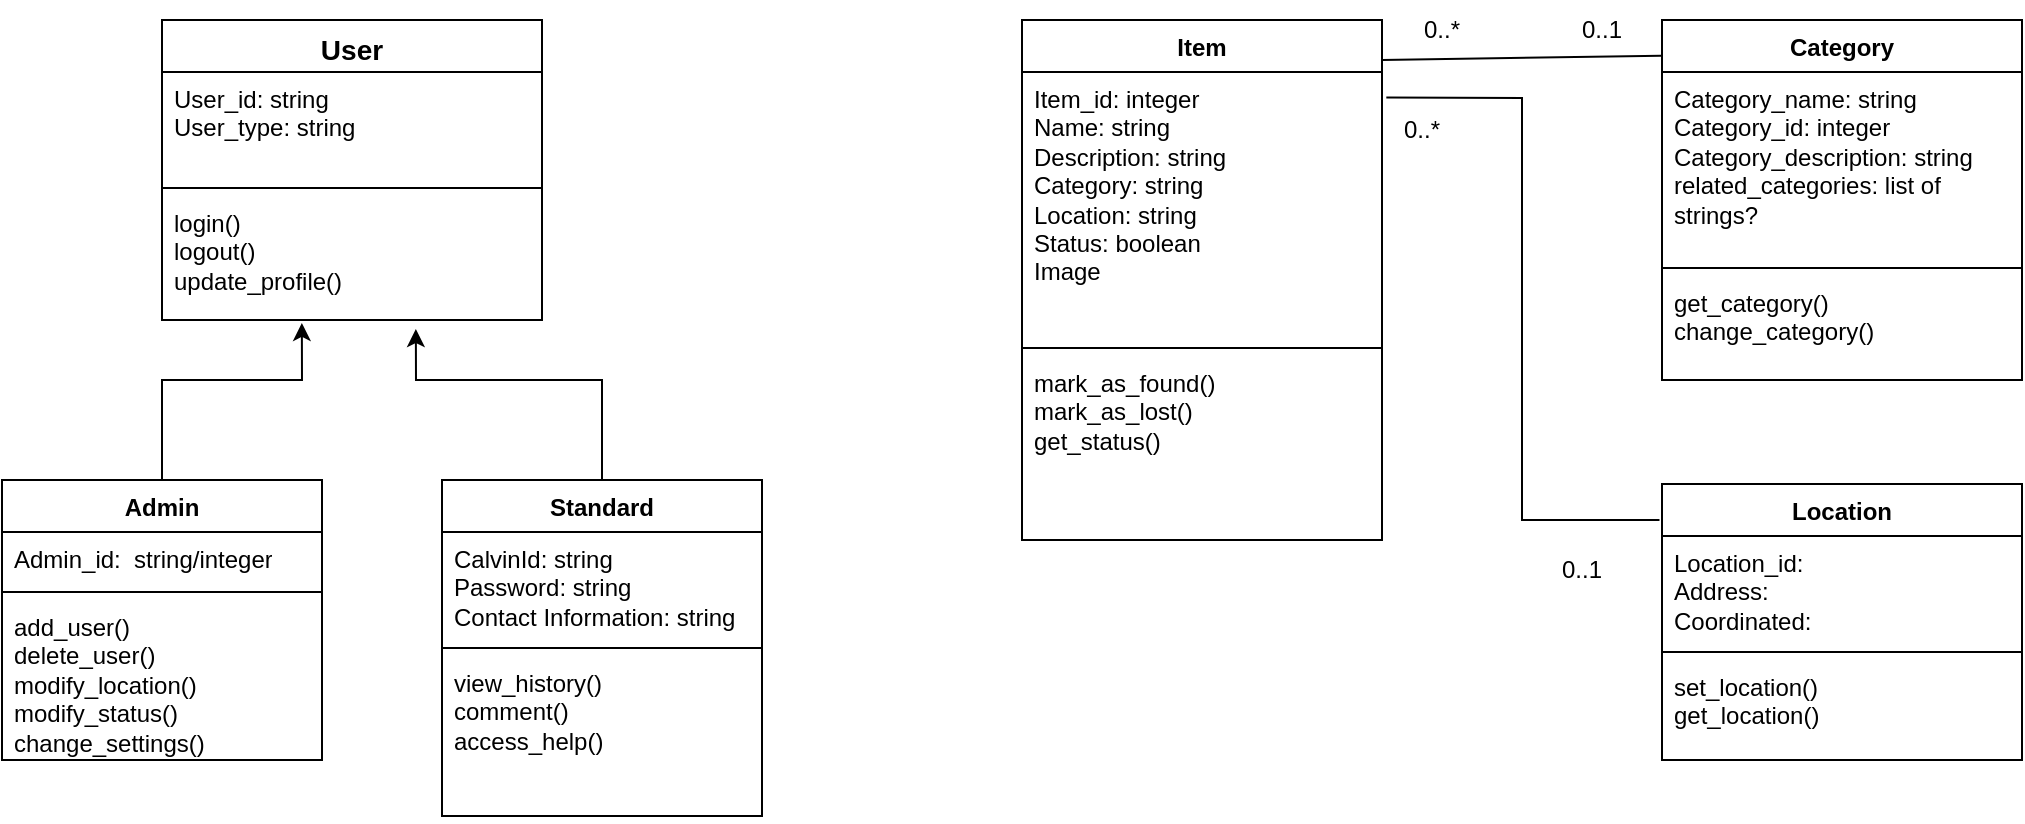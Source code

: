 <mxfile version="22.0.0" type="device">
  <diagram name="Page-1" id="3cGBwHPxNFgwYTmlh84q">
    <mxGraphModel dx="880" dy="515" grid="1" gridSize="10" guides="1" tooltips="1" connect="1" arrows="1" fold="1" page="1" pageScale="1" pageWidth="1200" pageHeight="1920" math="0" shadow="0">
      <root>
        <mxCell id="0" />
        <mxCell id="1" parent="0" />
        <mxCell id="3lcx6lFP8K0kZvhnZOuL-4" value="&lt;font style=&quot;font-size: 14px;&quot;&gt;User&lt;/font&gt;" style="swimlane;fontStyle=1;align=center;verticalAlign=top;childLayout=stackLayout;horizontal=1;startSize=26;horizontalStack=0;resizeParent=1;resizeParentMax=0;resizeLast=0;collapsible=1;marginBottom=0;whiteSpace=wrap;html=1;" parent="1" vertex="1">
          <mxGeometry x="110" y="150" width="190" height="150" as="geometry" />
        </mxCell>
        <mxCell id="3lcx6lFP8K0kZvhnZOuL-5" value="User_id: string&lt;br&gt;User_type: string&lt;br&gt;" style="text;strokeColor=none;fillColor=none;align=left;verticalAlign=top;spacingLeft=4;spacingRight=4;overflow=hidden;rotatable=0;points=[[0,0.5],[1,0.5]];portConstraint=eastwest;whiteSpace=wrap;html=1;" parent="3lcx6lFP8K0kZvhnZOuL-4" vertex="1">
          <mxGeometry y="26" width="190" height="54" as="geometry" />
        </mxCell>
        <mxCell id="3lcx6lFP8K0kZvhnZOuL-6" value="" style="line;strokeWidth=1;fillColor=none;align=left;verticalAlign=middle;spacingTop=-1;spacingLeft=3;spacingRight=3;rotatable=0;labelPosition=right;points=[];portConstraint=eastwest;strokeColor=inherit;" parent="3lcx6lFP8K0kZvhnZOuL-4" vertex="1">
          <mxGeometry y="80" width="190" height="8" as="geometry" />
        </mxCell>
        <mxCell id="3lcx6lFP8K0kZvhnZOuL-7" value="login()&lt;br&gt;logout()&lt;br&gt;update_profile()" style="text;strokeColor=none;fillColor=none;align=left;verticalAlign=top;spacingLeft=4;spacingRight=4;overflow=hidden;rotatable=0;points=[[0,0.5],[1,0.5]];portConstraint=eastwest;whiteSpace=wrap;html=1;" parent="3lcx6lFP8K0kZvhnZOuL-4" vertex="1">
          <mxGeometry y="88" width="190" height="62" as="geometry" />
        </mxCell>
        <mxCell id="3lcx6lFP8K0kZvhnZOuL-8" value="Item" style="swimlane;fontStyle=1;align=center;verticalAlign=top;childLayout=stackLayout;horizontal=1;startSize=26;horizontalStack=0;resizeParent=1;resizeParentMax=0;resizeLast=0;collapsible=1;marginBottom=0;whiteSpace=wrap;html=1;" parent="1" vertex="1">
          <mxGeometry x="540" y="150" width="180" height="260" as="geometry" />
        </mxCell>
        <mxCell id="3lcx6lFP8K0kZvhnZOuL-9" value="Item_id: integer&lt;br&gt;Name: string&lt;br&gt;Description: string&lt;br&gt;Category: string&lt;br&gt;Location: string&lt;br&gt;Status: boolean&lt;br&gt;Image" style="text;strokeColor=none;fillColor=none;align=left;verticalAlign=top;spacingLeft=4;spacingRight=4;overflow=hidden;rotatable=0;points=[[0,0.5],[1,0.5]];portConstraint=eastwest;whiteSpace=wrap;html=1;" parent="3lcx6lFP8K0kZvhnZOuL-8" vertex="1">
          <mxGeometry y="26" width="180" height="134" as="geometry" />
        </mxCell>
        <mxCell id="3lcx6lFP8K0kZvhnZOuL-10" value="" style="line;strokeWidth=1;fillColor=none;align=left;verticalAlign=middle;spacingTop=-1;spacingLeft=3;spacingRight=3;rotatable=0;labelPosition=right;points=[];portConstraint=eastwest;strokeColor=inherit;" parent="3lcx6lFP8K0kZvhnZOuL-8" vertex="1">
          <mxGeometry y="160" width="180" height="8" as="geometry" />
        </mxCell>
        <mxCell id="3lcx6lFP8K0kZvhnZOuL-11" value="mark_as_found()&lt;br&gt;mark_as_lost()&lt;br&gt;get_status()" style="text;strokeColor=none;fillColor=none;align=left;verticalAlign=top;spacingLeft=4;spacingRight=4;overflow=hidden;rotatable=0;points=[[0,0.5],[1,0.5]];portConstraint=eastwest;whiteSpace=wrap;html=1;" parent="3lcx6lFP8K0kZvhnZOuL-8" vertex="1">
          <mxGeometry y="168" width="180" height="92" as="geometry" />
        </mxCell>
        <mxCell id="3lcx6lFP8K0kZvhnZOuL-17" value="Admin" style="swimlane;fontStyle=1;align=center;verticalAlign=top;childLayout=stackLayout;horizontal=1;startSize=26;horizontalStack=0;resizeParent=1;resizeParentMax=0;resizeLast=0;collapsible=1;marginBottom=0;whiteSpace=wrap;html=1;" parent="1" vertex="1">
          <mxGeometry x="30" y="380" width="160" height="140" as="geometry" />
        </mxCell>
        <mxCell id="3lcx6lFP8K0kZvhnZOuL-18" value="Admin_id:&amp;nbsp; string/integer" style="text;strokeColor=none;fillColor=none;align=left;verticalAlign=top;spacingLeft=4;spacingRight=4;overflow=hidden;rotatable=0;points=[[0,0.5],[1,0.5]];portConstraint=eastwest;whiteSpace=wrap;html=1;" parent="3lcx6lFP8K0kZvhnZOuL-17" vertex="1">
          <mxGeometry y="26" width="160" height="26" as="geometry" />
        </mxCell>
        <mxCell id="3lcx6lFP8K0kZvhnZOuL-19" value="" style="line;strokeWidth=1;fillColor=none;align=left;verticalAlign=middle;spacingTop=-1;spacingLeft=3;spacingRight=3;rotatable=0;labelPosition=right;points=[];portConstraint=eastwest;strokeColor=inherit;" parent="3lcx6lFP8K0kZvhnZOuL-17" vertex="1">
          <mxGeometry y="52" width="160" height="8" as="geometry" />
        </mxCell>
        <mxCell id="3lcx6lFP8K0kZvhnZOuL-20" value="add_user()&lt;br&gt;delete_user()&lt;br&gt;modify_location()&lt;br&gt;modify_status()&lt;br&gt;change_settings()&lt;br&gt;" style="text;strokeColor=none;fillColor=none;align=left;verticalAlign=top;spacingLeft=4;spacingRight=4;overflow=hidden;rotatable=0;points=[[0,0.5],[1,0.5]];portConstraint=eastwest;whiteSpace=wrap;html=1;" parent="3lcx6lFP8K0kZvhnZOuL-17" vertex="1">
          <mxGeometry y="60" width="160" height="80" as="geometry" />
        </mxCell>
        <mxCell id="3lcx6lFP8K0kZvhnZOuL-21" value="Standard" style="swimlane;fontStyle=1;align=center;verticalAlign=top;childLayout=stackLayout;horizontal=1;startSize=26;horizontalStack=0;resizeParent=1;resizeParentMax=0;resizeLast=0;collapsible=1;marginBottom=0;whiteSpace=wrap;html=1;" parent="1" vertex="1">
          <mxGeometry x="250" y="380" width="160" height="168" as="geometry" />
        </mxCell>
        <mxCell id="3lcx6lFP8K0kZvhnZOuL-22" value="CalvinId: string&lt;br style=&quot;border-color: var(--border-color);&quot;&gt;Password: string&lt;br style=&quot;border-color: var(--border-color);&quot;&gt;Contact Information: string" style="text;strokeColor=none;fillColor=none;align=left;verticalAlign=top;spacingLeft=4;spacingRight=4;overflow=hidden;rotatable=0;points=[[0,0.5],[1,0.5]];portConstraint=eastwest;whiteSpace=wrap;html=1;" parent="3lcx6lFP8K0kZvhnZOuL-21" vertex="1">
          <mxGeometry y="26" width="160" height="54" as="geometry" />
        </mxCell>
        <mxCell id="3lcx6lFP8K0kZvhnZOuL-23" value="" style="line;strokeWidth=1;fillColor=none;align=left;verticalAlign=middle;spacingTop=-1;spacingLeft=3;spacingRight=3;rotatable=0;labelPosition=right;points=[];portConstraint=eastwest;strokeColor=inherit;" parent="3lcx6lFP8K0kZvhnZOuL-21" vertex="1">
          <mxGeometry y="80" width="160" height="8" as="geometry" />
        </mxCell>
        <mxCell id="3lcx6lFP8K0kZvhnZOuL-24" value="view_history()&lt;br&gt;comment()&lt;br&gt;access_help()" style="text;strokeColor=none;fillColor=none;align=left;verticalAlign=top;spacingLeft=4;spacingRight=4;overflow=hidden;rotatable=0;points=[[0,0.5],[1,0.5]];portConstraint=eastwest;whiteSpace=wrap;html=1;" parent="3lcx6lFP8K0kZvhnZOuL-21" vertex="1">
          <mxGeometry y="88" width="160" height="80" as="geometry" />
        </mxCell>
        <mxCell id="3lcx6lFP8K0kZvhnZOuL-27" value="" style="endArrow=classic;html=1;rounded=0;entryX=0.368;entryY=1.024;entryDx=0;entryDy=0;entryPerimeter=0;" parent="1" target="3lcx6lFP8K0kZvhnZOuL-7" edge="1">
          <mxGeometry width="50" height="50" relative="1" as="geometry">
            <mxPoint x="110" y="380" as="sourcePoint" />
            <mxPoint x="160" y="330" as="targetPoint" />
            <Array as="points">
              <mxPoint x="110" y="330" />
              <mxPoint x="180" y="330" />
            </Array>
          </mxGeometry>
        </mxCell>
        <mxCell id="3lcx6lFP8K0kZvhnZOuL-28" value="" style="endArrow=classic;html=1;rounded=0;entryX=0.668;entryY=1.073;entryDx=0;entryDy=0;entryPerimeter=0;" parent="1" target="3lcx6lFP8K0kZvhnZOuL-7" edge="1">
          <mxGeometry width="50" height="50" relative="1" as="geometry">
            <mxPoint x="330" y="380" as="sourcePoint" />
            <mxPoint x="380" y="330" as="targetPoint" />
            <Array as="points">
              <mxPoint x="330" y="330" />
              <mxPoint x="237" y="330" />
            </Array>
          </mxGeometry>
        </mxCell>
        <mxCell id="3lcx6lFP8K0kZvhnZOuL-29" value="Category" style="swimlane;fontStyle=1;align=center;verticalAlign=top;childLayout=stackLayout;horizontal=1;startSize=26;horizontalStack=0;resizeParent=1;resizeParentMax=0;resizeLast=0;collapsible=1;marginBottom=0;whiteSpace=wrap;html=1;" parent="1" vertex="1">
          <mxGeometry x="860" y="150" width="180" height="180" as="geometry" />
        </mxCell>
        <mxCell id="3lcx6lFP8K0kZvhnZOuL-30" value="Category_name: string&lt;br&gt;Category_id: integer&lt;br&gt;Category_description: string&lt;br&gt;related_categories: list of strings?" style="text;strokeColor=none;fillColor=none;align=left;verticalAlign=top;spacingLeft=4;spacingRight=4;overflow=hidden;rotatable=0;points=[[0,0.5],[1,0.5]];portConstraint=eastwest;whiteSpace=wrap;html=1;" parent="3lcx6lFP8K0kZvhnZOuL-29" vertex="1">
          <mxGeometry y="26" width="180" height="94" as="geometry" />
        </mxCell>
        <mxCell id="3lcx6lFP8K0kZvhnZOuL-31" value="" style="line;strokeWidth=1;fillColor=none;align=left;verticalAlign=middle;spacingTop=-1;spacingLeft=3;spacingRight=3;rotatable=0;labelPosition=right;points=[];portConstraint=eastwest;strokeColor=inherit;" parent="3lcx6lFP8K0kZvhnZOuL-29" vertex="1">
          <mxGeometry y="120" width="180" height="8" as="geometry" />
        </mxCell>
        <mxCell id="3lcx6lFP8K0kZvhnZOuL-32" value="get_category()&lt;br&gt;change_category()" style="text;strokeColor=none;fillColor=none;align=left;verticalAlign=top;spacingLeft=4;spacingRight=4;overflow=hidden;rotatable=0;points=[[0,0.5],[1,0.5]];portConstraint=eastwest;whiteSpace=wrap;html=1;" parent="3lcx6lFP8K0kZvhnZOuL-29" vertex="1">
          <mxGeometry y="128" width="180" height="52" as="geometry" />
        </mxCell>
        <mxCell id="3lcx6lFP8K0kZvhnZOuL-37" value="Location" style="swimlane;fontStyle=1;align=center;verticalAlign=top;childLayout=stackLayout;horizontal=1;startSize=26;horizontalStack=0;resizeParent=1;resizeParentMax=0;resizeLast=0;collapsible=1;marginBottom=0;whiteSpace=wrap;html=1;" parent="1" vertex="1">
          <mxGeometry x="860" y="382" width="180" height="138" as="geometry" />
        </mxCell>
        <mxCell id="3lcx6lFP8K0kZvhnZOuL-38" value="Location_id:&amp;nbsp;&lt;br style=&quot;border-color: var(--border-color);&quot;&gt;Address:&lt;br style=&quot;border-color: var(--border-color);&quot;&gt;Coordinated:" style="text;strokeColor=none;fillColor=none;align=left;verticalAlign=top;spacingLeft=4;spacingRight=4;overflow=hidden;rotatable=0;points=[[0,0.5],[1,0.5]];portConstraint=eastwest;whiteSpace=wrap;html=1;" parent="3lcx6lFP8K0kZvhnZOuL-37" vertex="1">
          <mxGeometry y="26" width="180" height="54" as="geometry" />
        </mxCell>
        <mxCell id="3lcx6lFP8K0kZvhnZOuL-39" value="" style="line;strokeWidth=1;fillColor=none;align=left;verticalAlign=middle;spacingTop=-1;spacingLeft=3;spacingRight=3;rotatable=0;labelPosition=right;points=[];portConstraint=eastwest;strokeColor=inherit;" parent="3lcx6lFP8K0kZvhnZOuL-37" vertex="1">
          <mxGeometry y="80" width="180" height="8" as="geometry" />
        </mxCell>
        <mxCell id="3lcx6lFP8K0kZvhnZOuL-40" value="set_location()&lt;br style=&quot;border-color: var(--border-color);&quot;&gt;get_location()" style="text;strokeColor=none;fillColor=none;align=left;verticalAlign=top;spacingLeft=4;spacingRight=4;overflow=hidden;rotatable=0;points=[[0,0.5],[1,0.5]];portConstraint=eastwest;whiteSpace=wrap;html=1;" parent="3lcx6lFP8K0kZvhnZOuL-37" vertex="1">
          <mxGeometry y="88" width="180" height="50" as="geometry" />
        </mxCell>
        <mxCell id="3lcx6lFP8K0kZvhnZOuL-41" value="" style="endArrow=none;html=1;rounded=0;entryX=-0.002;entryY=0.099;entryDx=0;entryDy=0;entryPerimeter=0;" parent="1" target="3lcx6lFP8K0kZvhnZOuL-29" edge="1">
          <mxGeometry width="50" height="50" relative="1" as="geometry">
            <mxPoint x="720" y="170" as="sourcePoint" />
            <mxPoint x="770" y="120" as="targetPoint" />
          </mxGeometry>
        </mxCell>
        <mxCell id="3lcx6lFP8K0kZvhnZOuL-42" value="" style="endArrow=none;html=1;rounded=0;entryX=-0.007;entryY=0.13;entryDx=0;entryDy=0;exitX=1.012;exitY=0.095;exitDx=0;exitDy=0;exitPerimeter=0;entryPerimeter=0;" parent="1" source="3lcx6lFP8K0kZvhnZOuL-9" target="3lcx6lFP8K0kZvhnZOuL-37" edge="1">
          <mxGeometry width="50" height="50" relative="1" as="geometry">
            <mxPoint x="790" y="200" as="sourcePoint" />
            <mxPoint x="720" y="330" as="targetPoint" />
            <Array as="points">
              <mxPoint x="790" y="189" />
              <mxPoint x="790" y="400" />
            </Array>
          </mxGeometry>
        </mxCell>
        <mxCell id="8DtGfFEzwK8LgA8BErfp-1" value="0..*" style="text;html=1;strokeColor=none;fillColor=none;align=center;verticalAlign=middle;whiteSpace=wrap;rounded=0;" parent="1" vertex="1">
          <mxGeometry x="710" y="190" width="60" height="30" as="geometry" />
        </mxCell>
        <mxCell id="8DtGfFEzwK8LgA8BErfp-2" value="0..1" style="text;html=1;strokeColor=none;fillColor=none;align=center;verticalAlign=middle;whiteSpace=wrap;rounded=0;" parent="1" vertex="1">
          <mxGeometry x="790" y="410" width="60" height="30" as="geometry" />
        </mxCell>
        <mxCell id="8DtGfFEzwK8LgA8BErfp-3" value="0..1" style="text;html=1;strokeColor=none;fillColor=none;align=center;verticalAlign=middle;whiteSpace=wrap;rounded=0;" parent="1" vertex="1">
          <mxGeometry x="800" y="140" width="60" height="30" as="geometry" />
        </mxCell>
        <mxCell id="8DtGfFEzwK8LgA8BErfp-4" value="0..*" style="text;html=1;strokeColor=none;fillColor=none;align=center;verticalAlign=middle;whiteSpace=wrap;rounded=0;" parent="1" vertex="1">
          <mxGeometry x="720" y="140" width="60" height="30" as="geometry" />
        </mxCell>
      </root>
    </mxGraphModel>
  </diagram>
</mxfile>

